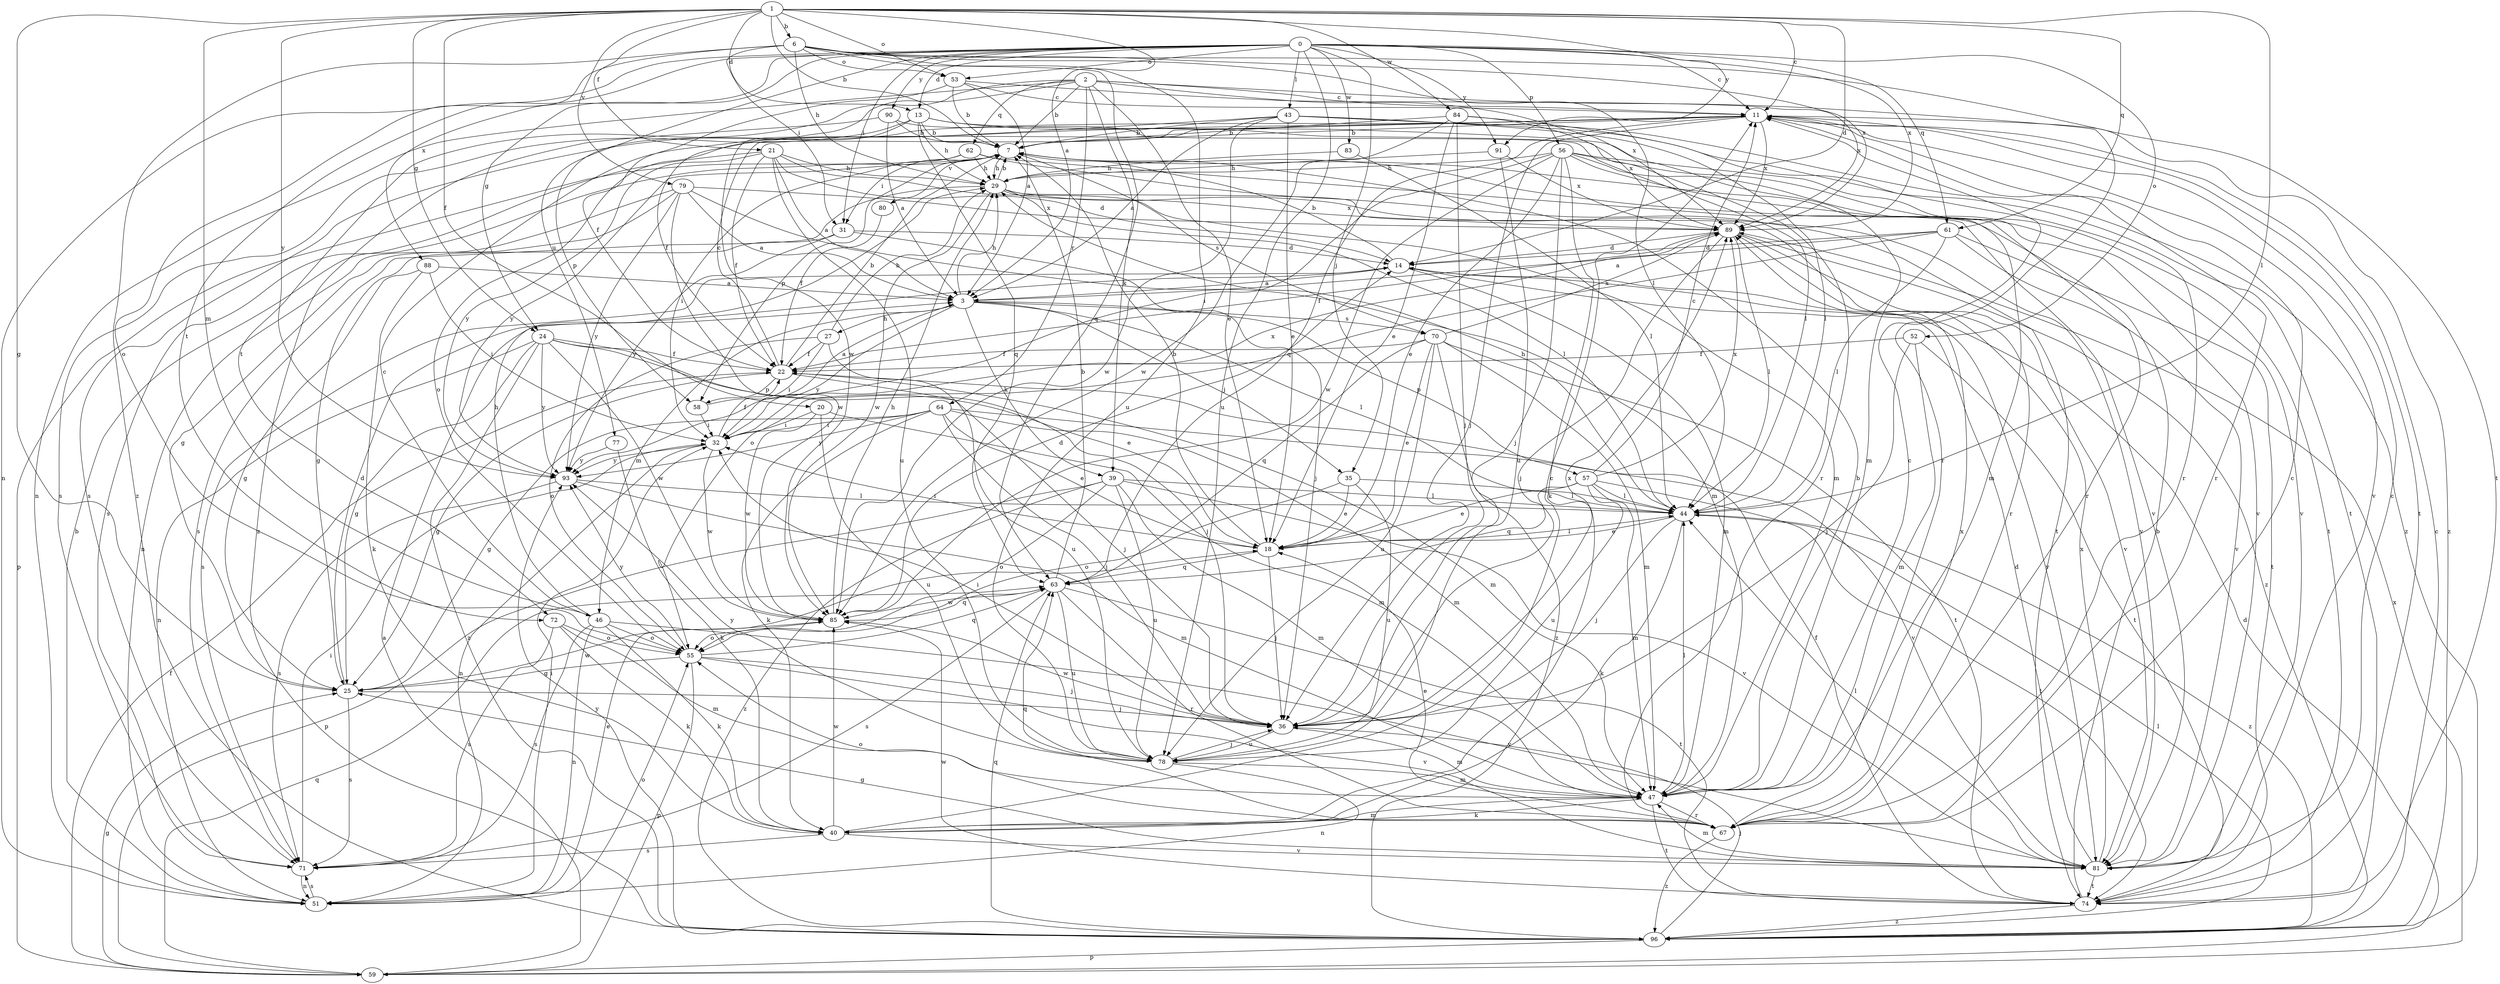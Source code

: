 strict digraph  {
0;
1;
2;
3;
6;
7;
11;
13;
14;
18;
20;
21;
22;
24;
25;
27;
29;
31;
32;
35;
36;
39;
40;
43;
44;
46;
47;
51;
52;
53;
55;
56;
57;
58;
59;
61;
62;
63;
64;
67;
70;
71;
72;
74;
77;
78;
79;
80;
81;
83;
84;
85;
88;
89;
90;
91;
93;
96;
0 -> 11  [label=c];
0 -> 13  [label=d];
0 -> 24  [label=g];
0 -> 31  [label=i];
0 -> 35  [label=j];
0 -> 43  [label=l];
0 -> 51  [label=n];
0 -> 52  [label=o];
0 -> 53  [label=o];
0 -> 56  [label=p];
0 -> 61  [label=q];
0 -> 72  [label=t];
0 -> 77  [label=u];
0 -> 78  [label=u];
0 -> 83  [label=w];
0 -> 88  [label=x];
0 -> 89  [label=x];
0 -> 90  [label=y];
0 -> 91  [label=y];
1 -> 3  [label=a];
1 -> 6  [label=b];
1 -> 7  [label=b];
1 -> 11  [label=c];
1 -> 13  [label=d];
1 -> 14  [label=d];
1 -> 20  [label=f];
1 -> 21  [label=f];
1 -> 24  [label=g];
1 -> 25  [label=g];
1 -> 44  [label=l];
1 -> 46  [label=m];
1 -> 53  [label=o];
1 -> 61  [label=q];
1 -> 79  [label=v];
1 -> 84  [label=w];
1 -> 91  [label=y];
1 -> 93  [label=y];
2 -> 7  [label=b];
2 -> 11  [label=c];
2 -> 18  [label=e];
2 -> 39  [label=k];
2 -> 51  [label=n];
2 -> 62  [label=q];
2 -> 64  [label=r];
2 -> 67  [label=r];
2 -> 72  [label=t];
2 -> 85  [label=w];
2 -> 89  [label=x];
3 -> 27  [label=h];
3 -> 29  [label=h];
3 -> 35  [label=j];
3 -> 39  [label=k];
3 -> 44  [label=l];
3 -> 46  [label=m];
3 -> 57  [label=p];
3 -> 70  [label=s];
3 -> 93  [label=y];
6 -> 29  [label=h];
6 -> 31  [label=i];
6 -> 44  [label=l];
6 -> 53  [label=o];
6 -> 55  [label=o];
6 -> 63  [label=q];
6 -> 74  [label=t];
6 -> 78  [label=u];
6 -> 89  [label=x];
6 -> 96  [label=z];
7 -> 29  [label=h];
7 -> 31  [label=i];
7 -> 58  [label=p];
7 -> 70  [label=s];
7 -> 80  [label=v];
7 -> 81  [label=v];
7 -> 93  [label=y];
11 -> 7  [label=b];
11 -> 36  [label=j];
11 -> 55  [label=o];
11 -> 63  [label=q];
11 -> 67  [label=r];
11 -> 71  [label=s];
11 -> 74  [label=t];
11 -> 81  [label=v];
11 -> 89  [label=x];
11 -> 96  [label=z];
13 -> 7  [label=b];
13 -> 29  [label=h];
13 -> 47  [label=m];
13 -> 58  [label=p];
13 -> 63  [label=q];
13 -> 67  [label=r];
13 -> 71  [label=s];
14 -> 3  [label=a];
14 -> 7  [label=b];
14 -> 47  [label=m];
14 -> 71  [label=s];
14 -> 81  [label=v];
18 -> 7  [label=b];
18 -> 32  [label=i];
18 -> 36  [label=j];
18 -> 44  [label=l];
18 -> 63  [label=q];
20 -> 32  [label=i];
20 -> 47  [label=m];
20 -> 78  [label=u];
20 -> 85  [label=w];
21 -> 3  [label=a];
21 -> 14  [label=d];
21 -> 22  [label=f];
21 -> 29  [label=h];
21 -> 47  [label=m];
21 -> 71  [label=s];
21 -> 78  [label=u];
21 -> 93  [label=y];
22 -> 7  [label=b];
22 -> 11  [label=c];
22 -> 25  [label=g];
22 -> 36  [label=j];
22 -> 47  [label=m];
22 -> 58  [label=p];
24 -> 18  [label=e];
24 -> 22  [label=f];
24 -> 25  [label=g];
24 -> 36  [label=j];
24 -> 51  [label=n];
24 -> 85  [label=w];
24 -> 93  [label=y];
24 -> 96  [label=z];
25 -> 14  [label=d];
25 -> 36  [label=j];
25 -> 71  [label=s];
25 -> 85  [label=w];
27 -> 22  [label=f];
27 -> 29  [label=h];
27 -> 32  [label=i];
27 -> 55  [label=o];
27 -> 78  [label=u];
29 -> 7  [label=b];
29 -> 44  [label=l];
29 -> 67  [label=r];
29 -> 71  [label=s];
29 -> 81  [label=v];
29 -> 85  [label=w];
29 -> 89  [label=x];
31 -> 14  [label=d];
31 -> 25  [label=g];
31 -> 36  [label=j];
31 -> 93  [label=y];
32 -> 22  [label=f];
32 -> 51  [label=n];
32 -> 85  [label=w];
32 -> 89  [label=x];
32 -> 93  [label=y];
35 -> 18  [label=e];
35 -> 44  [label=l];
35 -> 55  [label=o];
35 -> 78  [label=u];
36 -> 32  [label=i];
36 -> 47  [label=m];
36 -> 78  [label=u];
36 -> 85  [label=w];
36 -> 89  [label=x];
39 -> 44  [label=l];
39 -> 47  [label=m];
39 -> 55  [label=o];
39 -> 59  [label=p];
39 -> 78  [label=u];
39 -> 81  [label=v];
39 -> 96  [label=z];
40 -> 11  [label=c];
40 -> 47  [label=m];
40 -> 71  [label=s];
40 -> 81  [label=v];
40 -> 85  [label=w];
43 -> 3  [label=a];
43 -> 7  [label=b];
43 -> 18  [label=e];
43 -> 22  [label=f];
43 -> 44  [label=l];
43 -> 74  [label=t];
43 -> 85  [label=w];
43 -> 96  [label=z];
44 -> 18  [label=e];
44 -> 29  [label=h];
44 -> 36  [label=j];
44 -> 40  [label=k];
44 -> 96  [label=z];
46 -> 11  [label=c];
46 -> 29  [label=h];
46 -> 40  [label=k];
46 -> 51  [label=n];
46 -> 55  [label=o];
46 -> 71  [label=s];
46 -> 81  [label=v];
47 -> 7  [label=b];
47 -> 11  [label=c];
47 -> 40  [label=k];
47 -> 44  [label=l];
47 -> 67  [label=r];
47 -> 74  [label=t];
51 -> 7  [label=b];
51 -> 18  [label=e];
51 -> 32  [label=i];
51 -> 55  [label=o];
51 -> 71  [label=s];
52 -> 22  [label=f];
52 -> 36  [label=j];
52 -> 47  [label=m];
52 -> 74  [label=t];
53 -> 3  [label=a];
53 -> 7  [label=b];
53 -> 11  [label=c];
53 -> 22  [label=f];
53 -> 89  [label=x];
55 -> 25  [label=g];
55 -> 36  [label=j];
55 -> 59  [label=p];
55 -> 63  [label=q];
55 -> 81  [label=v];
55 -> 93  [label=y];
56 -> 18  [label=e];
56 -> 29  [label=h];
56 -> 32  [label=i];
56 -> 36  [label=j];
56 -> 40  [label=k];
56 -> 47  [label=m];
56 -> 67  [label=r];
56 -> 74  [label=t];
56 -> 81  [label=v];
56 -> 85  [label=w];
57 -> 11  [label=c];
57 -> 18  [label=e];
57 -> 44  [label=l];
57 -> 47  [label=m];
57 -> 63  [label=q];
57 -> 74  [label=t];
57 -> 78  [label=u];
57 -> 89  [label=x];
58 -> 3  [label=a];
58 -> 32  [label=i];
59 -> 3  [label=a];
59 -> 14  [label=d];
59 -> 22  [label=f];
59 -> 25  [label=g];
59 -> 63  [label=q];
59 -> 89  [label=x];
61 -> 3  [label=a];
61 -> 14  [label=d];
61 -> 44  [label=l];
61 -> 55  [label=o];
61 -> 74  [label=t];
61 -> 81  [label=v];
62 -> 29  [label=h];
62 -> 32  [label=i];
62 -> 59  [label=p];
62 -> 74  [label=t];
62 -> 81  [label=v];
63 -> 7  [label=b];
63 -> 67  [label=r];
63 -> 71  [label=s];
63 -> 74  [label=t];
63 -> 78  [label=u];
63 -> 85  [label=w];
64 -> 18  [label=e];
64 -> 25  [label=g];
64 -> 32  [label=i];
64 -> 36  [label=j];
64 -> 40  [label=k];
64 -> 47  [label=m];
64 -> 81  [label=v];
64 -> 93  [label=y];
67 -> 11  [label=c];
67 -> 18  [label=e];
67 -> 55  [label=o];
67 -> 63  [label=q];
67 -> 89  [label=x];
67 -> 96  [label=z];
70 -> 18  [label=e];
70 -> 22  [label=f];
70 -> 47  [label=m];
70 -> 63  [label=q];
70 -> 74  [label=t];
70 -> 78  [label=u];
70 -> 89  [label=x];
70 -> 96  [label=z];
71 -> 32  [label=i];
71 -> 51  [label=n];
72 -> 40  [label=k];
72 -> 47  [label=m];
72 -> 55  [label=o];
72 -> 71  [label=s];
74 -> 7  [label=b];
74 -> 22  [label=f];
74 -> 85  [label=w];
74 -> 96  [label=z];
77 -> 40  [label=k];
77 -> 93  [label=y];
78 -> 36  [label=j];
78 -> 47  [label=m];
78 -> 51  [label=n];
78 -> 93  [label=y];
79 -> 3  [label=a];
79 -> 25  [label=g];
79 -> 47  [label=m];
79 -> 51  [label=n];
79 -> 85  [label=w];
79 -> 89  [label=x];
79 -> 93  [label=y];
80 -> 22  [label=f];
81 -> 11  [label=c];
81 -> 14  [label=d];
81 -> 25  [label=g];
81 -> 44  [label=l];
81 -> 47  [label=m];
81 -> 74  [label=t];
81 -> 89  [label=x];
83 -> 29  [label=h];
83 -> 44  [label=l];
84 -> 7  [label=b];
84 -> 18  [label=e];
84 -> 36  [label=j];
84 -> 67  [label=r];
84 -> 85  [label=w];
84 -> 89  [label=x];
85 -> 14  [label=d];
85 -> 29  [label=h];
85 -> 55  [label=o];
85 -> 63  [label=q];
88 -> 3  [label=a];
88 -> 25  [label=g];
88 -> 32  [label=i];
88 -> 40  [label=k];
89 -> 14  [label=d];
89 -> 22  [label=f];
89 -> 36  [label=j];
89 -> 44  [label=l];
89 -> 81  [label=v];
89 -> 96  [label=z];
90 -> 3  [label=a];
90 -> 7  [label=b];
90 -> 44  [label=l];
90 -> 96  [label=z];
91 -> 29  [label=h];
91 -> 78  [label=u];
91 -> 89  [label=x];
93 -> 44  [label=l];
93 -> 47  [label=m];
93 -> 71  [label=s];
96 -> 11  [label=c];
96 -> 36  [label=j];
96 -> 44  [label=l];
96 -> 59  [label=p];
96 -> 63  [label=q];
96 -> 93  [label=y];
}
